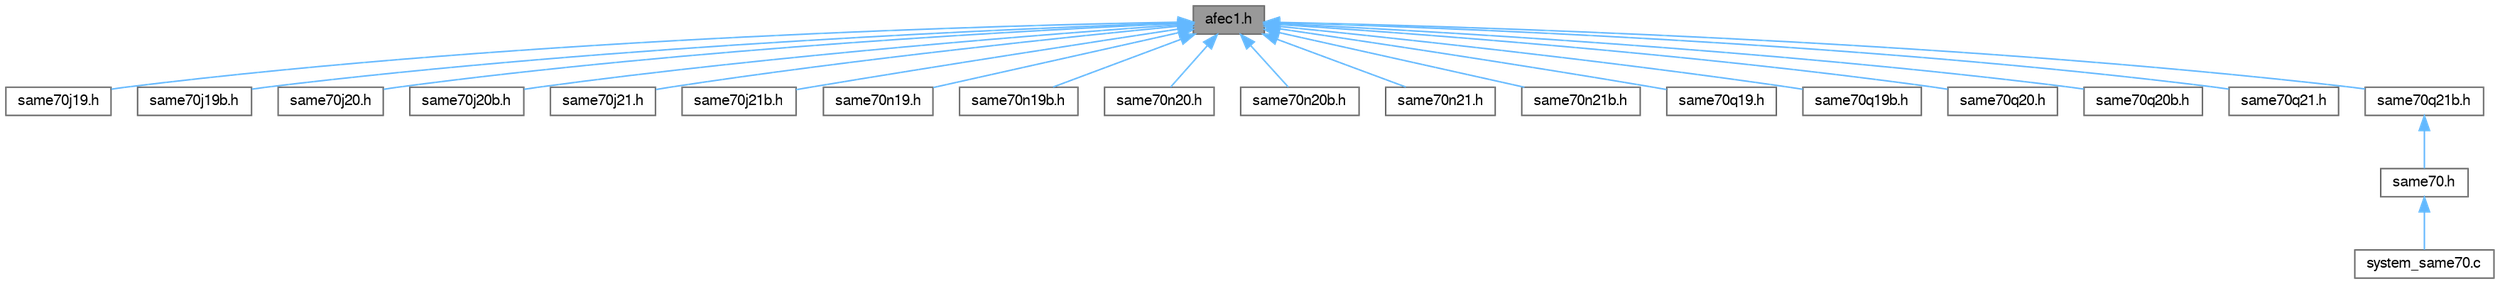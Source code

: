 digraph "afec1.h"
{
 // LATEX_PDF_SIZE
  bgcolor="transparent";
  edge [fontname=FreeSans,fontsize=10,labelfontname=FreeSans,labelfontsize=10];
  node [fontname=FreeSans,fontsize=10,shape=box,height=0.2,width=0.4];
  Node1 [label="afec1.h",height=0.2,width=0.4,color="gray40", fillcolor="grey60", style="filled", fontcolor="black",tooltip="Copyright (c) 2015-2018 Microchip Technology Inc."];
  Node1 -> Node2 [dir="back",color="steelblue1",style="solid"];
  Node2 [label="same70j19.h",height=0.2,width=0.4,color="grey40", fillcolor="white", style="filled",URL="$same70j19_8h.html",tooltip="Copyright (c) 2015-2019 Microchip Technology Inc."];
  Node1 -> Node3 [dir="back",color="steelblue1",style="solid"];
  Node3 [label="same70j19b.h",height=0.2,width=0.4,color="grey40", fillcolor="white", style="filled",URL="$same70j19b_8h.html",tooltip="Copyright (c) 2017-2019 Microchip Technology Inc."];
  Node1 -> Node4 [dir="back",color="steelblue1",style="solid"];
  Node4 [label="same70j20.h",height=0.2,width=0.4,color="grey40", fillcolor="white", style="filled",URL="$same70j20_8h.html",tooltip="Copyright (c) 2015-2019 Microchip Technology Inc."];
  Node1 -> Node5 [dir="back",color="steelblue1",style="solid"];
  Node5 [label="same70j20b.h",height=0.2,width=0.4,color="grey40", fillcolor="white", style="filled",URL="$same70j20b_8h.html",tooltip="Copyright (c) 2017-2019 Microchip Technology Inc."];
  Node1 -> Node6 [dir="back",color="steelblue1",style="solid"];
  Node6 [label="same70j21.h",height=0.2,width=0.4,color="grey40", fillcolor="white", style="filled",URL="$same70j21_8h.html",tooltip="Copyright (c) 2015-2019 Microchip Technology Inc."];
  Node1 -> Node7 [dir="back",color="steelblue1",style="solid"];
  Node7 [label="same70j21b.h",height=0.2,width=0.4,color="grey40", fillcolor="white", style="filled",URL="$same70j21b_8h.html",tooltip="Copyright (c) 2017-2019 Microchip Technology Inc."];
  Node1 -> Node8 [dir="back",color="steelblue1",style="solid"];
  Node8 [label="same70n19.h",height=0.2,width=0.4,color="grey40", fillcolor="white", style="filled",URL="$same70n19_8h.html",tooltip="Copyright (c) 2015-2019 Microchip Technology Inc."];
  Node1 -> Node9 [dir="back",color="steelblue1",style="solid"];
  Node9 [label="same70n19b.h",height=0.2,width=0.4,color="grey40", fillcolor="white", style="filled",URL="$same70n19b_8h.html",tooltip="Copyright (c) 2017-2019 Microchip Technology Inc."];
  Node1 -> Node10 [dir="back",color="steelblue1",style="solid"];
  Node10 [label="same70n20.h",height=0.2,width=0.4,color="grey40", fillcolor="white", style="filled",URL="$same70n20_8h.html",tooltip="Copyright (c) 2015-2019 Microchip Technology Inc."];
  Node1 -> Node11 [dir="back",color="steelblue1",style="solid"];
  Node11 [label="same70n20b.h",height=0.2,width=0.4,color="grey40", fillcolor="white", style="filled",URL="$same70n20b_8h.html",tooltip="Copyright (c) 2017-2019 Microchip Technology Inc."];
  Node1 -> Node12 [dir="back",color="steelblue1",style="solid"];
  Node12 [label="same70n21.h",height=0.2,width=0.4,color="grey40", fillcolor="white", style="filled",URL="$same70n21_8h.html",tooltip="Copyright (c) 2015-2019 Microchip Technology Inc."];
  Node1 -> Node13 [dir="back",color="steelblue1",style="solid"];
  Node13 [label="same70n21b.h",height=0.2,width=0.4,color="grey40", fillcolor="white", style="filled",URL="$same70n21b_8h.html",tooltip="Copyright (c) 2017-2019 Microchip Technology Inc."];
  Node1 -> Node14 [dir="back",color="steelblue1",style="solid"];
  Node14 [label="same70q19.h",height=0.2,width=0.4,color="grey40", fillcolor="white", style="filled",URL="$same70q19_8h.html",tooltip="Copyright (c) 2015-2019 Microchip Technology Inc."];
  Node1 -> Node15 [dir="back",color="steelblue1",style="solid"];
  Node15 [label="same70q19b.h",height=0.2,width=0.4,color="grey40", fillcolor="white", style="filled",URL="$same70q19b_8h.html",tooltip="Copyright (c) 2017-2019 Microchip Technology Inc."];
  Node1 -> Node16 [dir="back",color="steelblue1",style="solid"];
  Node16 [label="same70q20.h",height=0.2,width=0.4,color="grey40", fillcolor="white", style="filled",URL="$same70q20_8h.html",tooltip="Copyright (c) 2015-2019 Microchip Technology Inc."];
  Node1 -> Node17 [dir="back",color="steelblue1",style="solid"];
  Node17 [label="same70q20b.h",height=0.2,width=0.4,color="grey40", fillcolor="white", style="filled",URL="$same70q20b_8h.html",tooltip="Copyright (c) 2017-2019 Microchip Technology Inc."];
  Node1 -> Node18 [dir="back",color="steelblue1",style="solid"];
  Node18 [label="same70q21.h",height=0.2,width=0.4,color="grey40", fillcolor="white", style="filled",URL="$same70q21_8h.html",tooltip="Copyright (c) 2015-2019 Microchip Technology Inc."];
  Node1 -> Node19 [dir="back",color="steelblue1",style="solid"];
  Node19 [label="same70q21b.h",height=0.2,width=0.4,color="grey40", fillcolor="white", style="filled",URL="$same70q21b_8h.html",tooltip="Copyright (c) 2017-2019 Microchip Technology Inc."];
  Node19 -> Node20 [dir="back",color="steelblue1",style="solid"];
  Node20 [label="same70.h",height=0.2,width=0.4,color="grey40", fillcolor="white", style="filled",URL="$same70_8h.html",tooltip="Copyright (c) 2015-2018 Microchip Technology Inc."];
  Node20 -> Node21 [dir="back",color="steelblue1",style="solid"];
  Node21 [label="system_same70.c",height=0.2,width=0.4,color="grey40", fillcolor="white", style="filled",URL="$system__same70_8c.html",tooltip="Copyright (c) 2015-2018 Microchip Technology Inc."];
}
